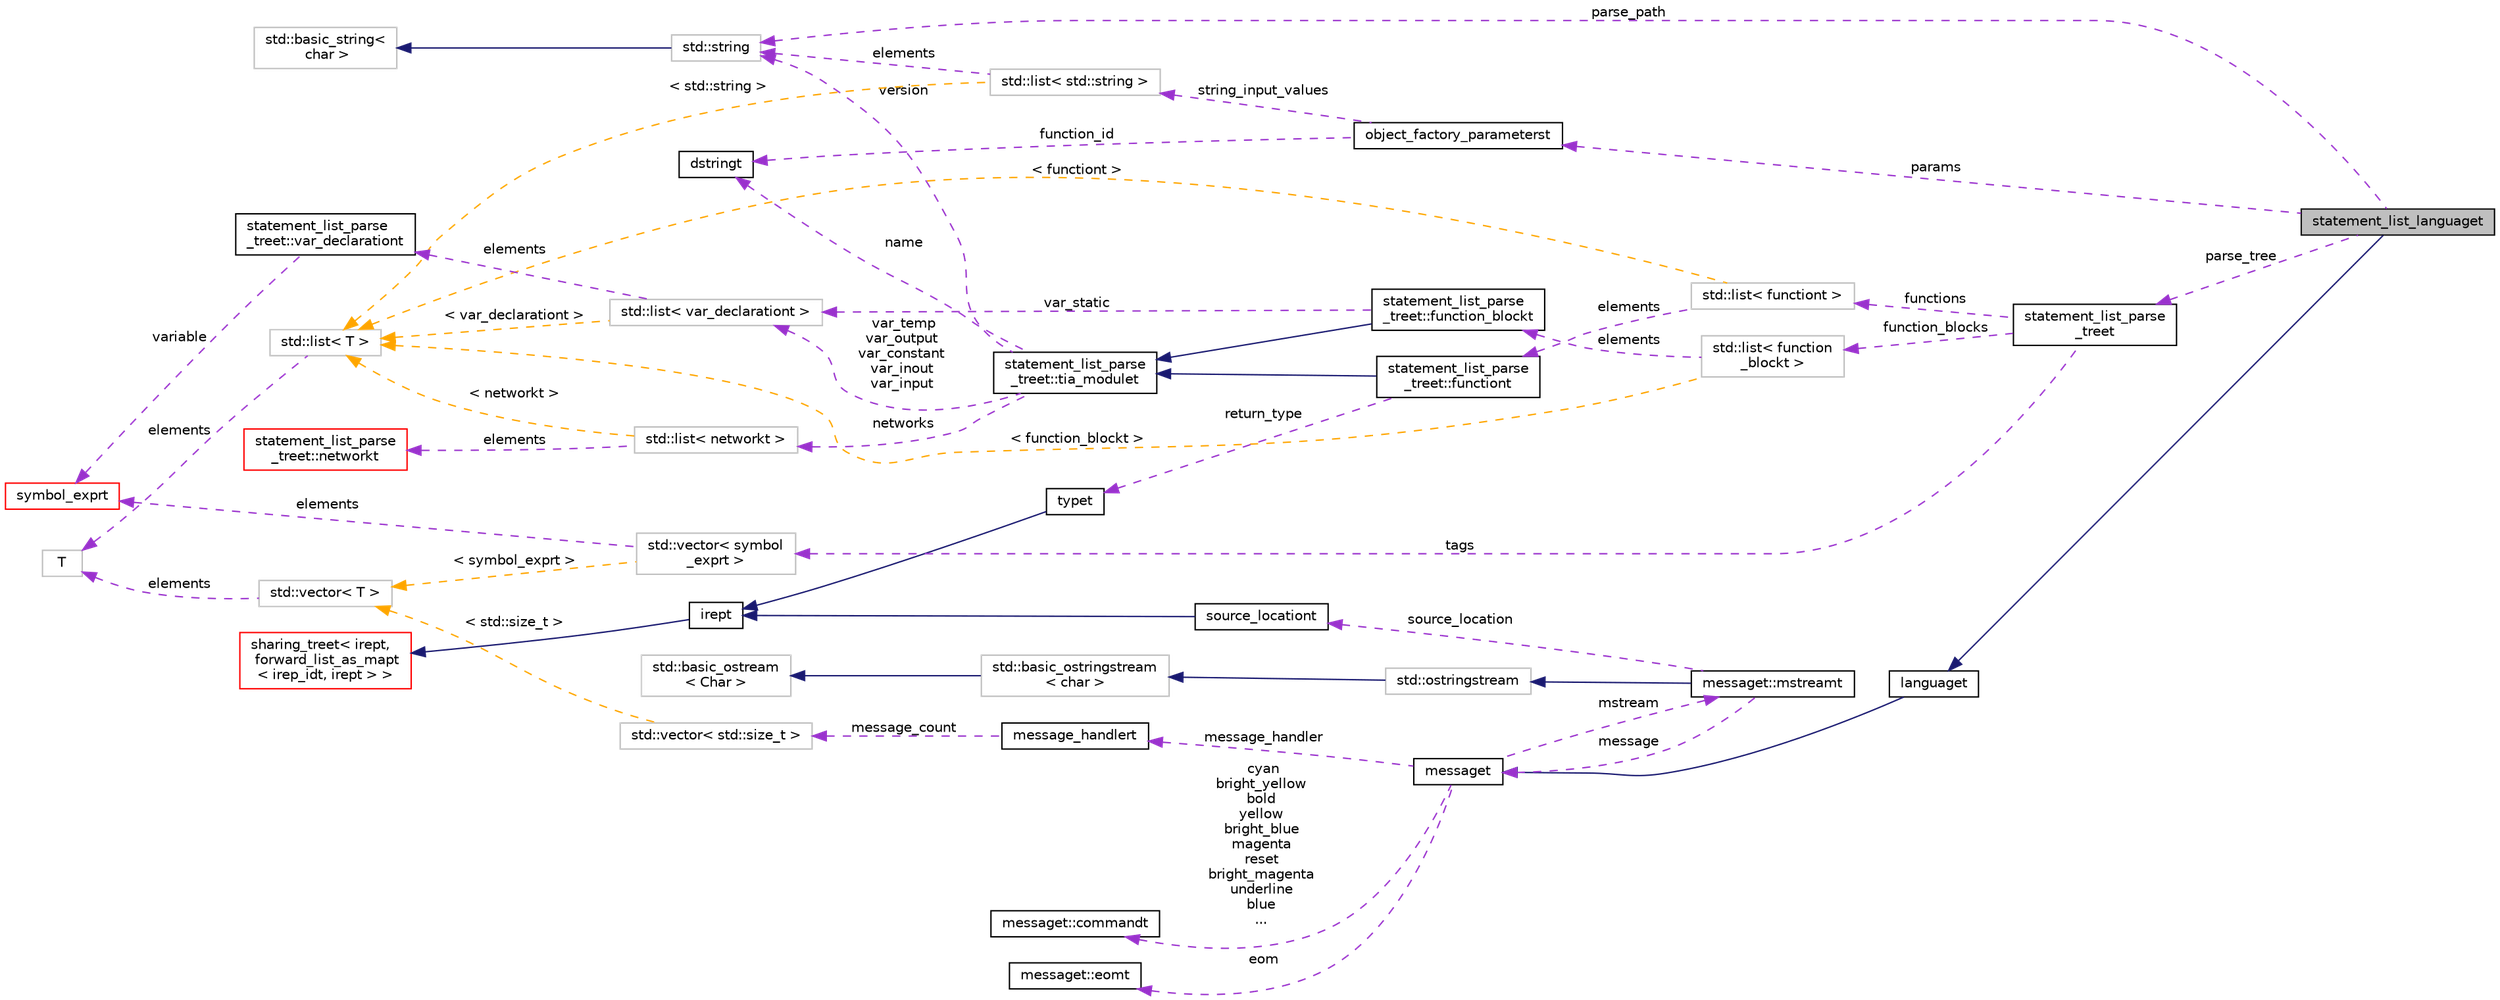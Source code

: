 digraph "statement_list_languaget"
{
 // LATEX_PDF_SIZE
  bgcolor="transparent";
  edge [fontname="Helvetica",fontsize="10",labelfontname="Helvetica",labelfontsize="10"];
  node [fontname="Helvetica",fontsize="10",shape=record];
  rankdir="LR";
  Node1 [label="statement_list_languaget",height=0.2,width=0.4,color="black", fillcolor="grey75", style="filled", fontcolor="black",tooltip="Implements the language interface for the Statement List language."];
  Node2 -> Node1 [dir="back",color="midnightblue",fontsize="10",style="solid",fontname="Helvetica"];
  Node2 [label="languaget",height=0.2,width=0.4,color="black",URL="$classlanguaget.html",tooltip=" "];
  Node3 -> Node2 [dir="back",color="midnightblue",fontsize="10",style="solid",fontname="Helvetica"];
  Node3 [label="messaget",height=0.2,width=0.4,color="black",URL="$classmessaget.html",tooltip="Class that provides messages with a built-in verbosity 'level'."];
  Node4 -> Node3 [dir="back",color="darkorchid3",fontsize="10",style="dashed",label=" message_handler" ,fontname="Helvetica"];
  Node4 [label="message_handlert",height=0.2,width=0.4,color="black",URL="$classmessage__handlert.html",tooltip=" "];
  Node5 -> Node4 [dir="back",color="darkorchid3",fontsize="10",style="dashed",label=" message_count" ,fontname="Helvetica"];
  Node5 [label="std::vector\< std::size_t \>",height=0.2,width=0.4,color="grey75",tooltip=" "];
  Node6 -> Node5 [dir="back",color="orange",fontsize="10",style="dashed",label=" \< std::size_t \>" ,fontname="Helvetica"];
  Node6 [label="std::vector\< T \>",height=0.2,width=0.4,color="grey75",tooltip="STL class."];
  Node7 -> Node6 [dir="back",color="darkorchid3",fontsize="10",style="dashed",label=" elements" ,fontname="Helvetica"];
  Node7 [label="T",height=0.2,width=0.4,color="grey75",tooltip=" "];
  Node8 -> Node3 [dir="back",color="darkorchid3",fontsize="10",style="dashed",label=" cyan\nbright_yellow\nbold\nyellow\nbright_blue\nmagenta\nreset\nbright_magenta\nunderline\nblue\n..." ,fontname="Helvetica"];
  Node8 [label="messaget::commandt",height=0.2,width=0.4,color="black",URL="$classmessaget_1_1commandt.html",tooltip=" "];
  Node9 -> Node3 [dir="back",color="darkorchid3",fontsize="10",style="dashed",label=" mstream" ,fontname="Helvetica"];
  Node9 [label="messaget::mstreamt",height=0.2,width=0.4,color="black",URL="$classmessaget_1_1mstreamt.html",tooltip=" "];
  Node10 -> Node9 [dir="back",color="midnightblue",fontsize="10",style="solid",fontname="Helvetica"];
  Node10 [label="std::ostringstream",height=0.2,width=0.4,color="grey75",tooltip="STL class."];
  Node11 -> Node10 [dir="back",color="midnightblue",fontsize="10",style="solid",fontname="Helvetica"];
  Node11 [label="std::basic_ostringstream\l\< char \>",height=0.2,width=0.4,color="grey75",tooltip="STL class."];
  Node12 -> Node11 [dir="back",color="midnightblue",fontsize="10",style="solid",fontname="Helvetica"];
  Node12 [label="std::basic_ostream\l\< Char \>",height=0.2,width=0.4,color="grey75",tooltip="STL class."];
  Node3 -> Node9 [dir="back",color="darkorchid3",fontsize="10",style="dashed",label=" message" ,fontname="Helvetica"];
  Node15 -> Node9 [dir="back",color="darkorchid3",fontsize="10",style="dashed",label=" source_location" ,fontname="Helvetica"];
  Node15 [label="source_locationt",height=0.2,width=0.4,color="black",URL="$classsource__locationt.html",tooltip=" "];
  Node16 -> Node15 [dir="back",color="midnightblue",fontsize="10",style="solid",fontname="Helvetica"];
  Node16 [label="irept",height=0.2,width=0.4,color="black",URL="$classirept.html",tooltip="There are a large number of kinds of tree structured or tree-like data in CPROVER."];
  Node17 -> Node16 [dir="back",color="midnightblue",fontsize="10",style="solid",fontname="Helvetica"];
  Node17 [label="sharing_treet\< irept,\l forward_list_as_mapt\l\< irep_idt, irept \> \>",height=0.2,width=0.4,color="red",URL="$classsharing__treet.html",tooltip=" "];
  Node23 -> Node3 [dir="back",color="darkorchid3",fontsize="10",style="dashed",label=" eom" ,fontname="Helvetica"];
  Node23 [label="messaget::eomt",height=0.2,width=0.4,color="black",URL="$classmessaget_1_1eomt.html",tooltip=" "];
  Node24 -> Node1 [dir="back",color="darkorchid3",fontsize="10",style="dashed",label=" params" ,fontname="Helvetica"];
  Node24 [label="object_factory_parameterst",height=0.2,width=0.4,color="black",URL="$structobject__factory__parameterst.html",tooltip=" "];
  Node21 -> Node24 [dir="back",color="darkorchid3",fontsize="10",style="dashed",label=" function_id" ,fontname="Helvetica"];
  Node21 [label="dstringt",height=0.2,width=0.4,color="black",URL="$classdstringt.html",tooltip="dstringt has one field, an unsigned integer no which is an index into a static table of strings."];
  Node25 -> Node24 [dir="back",color="darkorchid3",fontsize="10",style="dashed",label=" string_input_values" ,fontname="Helvetica"];
  Node25 [label="std::list\< std::string \>",height=0.2,width=0.4,color="grey75",tooltip=" "];
  Node26 -> Node25 [dir="back",color="darkorchid3",fontsize="10",style="dashed",label=" elements" ,fontname="Helvetica"];
  Node26 [label="std::string",height=0.2,width=0.4,color="grey75",tooltip="STL class."];
  Node27 -> Node26 [dir="back",color="midnightblue",fontsize="10",style="solid",fontname="Helvetica"];
  Node27 [label="std::basic_string\<\l char \>",height=0.2,width=0.4,color="grey75",tooltip="STL class."];
  Node28 -> Node25 [dir="back",color="orange",fontsize="10",style="dashed",label=" \< std::string \>" ,fontname="Helvetica"];
  Node28 [label="std::list\< T \>",height=0.2,width=0.4,color="grey75",tooltip="STL class."];
  Node7 -> Node28 [dir="back",color="darkorchid3",fontsize="10",style="dashed",label=" elements" ,fontname="Helvetica"];
  Node29 -> Node1 [dir="back",color="darkorchid3",fontsize="10",style="dashed",label=" parse_tree" ,fontname="Helvetica"];
  Node29 [label="statement_list_parse\l_treet",height=0.2,width=0.4,color="black",URL="$classstatement__list__parse__treet.html",tooltip="Intermediate representation of a parsed Statement List file before converting it into a goto program."];
  Node30 -> Node29 [dir="back",color="darkorchid3",fontsize="10",style="dashed",label=" functions" ,fontname="Helvetica"];
  Node30 [label="std::list\< functiont \>",height=0.2,width=0.4,color="grey75",tooltip=" "];
  Node31 -> Node30 [dir="back",color="darkorchid3",fontsize="10",style="dashed",label=" elements" ,fontname="Helvetica"];
  Node31 [label="statement_list_parse\l_treet::functiont",height=0.2,width=0.4,color="black",URL="$structstatement__list__parse__treet_1_1functiont.html",tooltip="Structure for a simple function in Statement List."];
  Node32 -> Node31 [dir="back",color="midnightblue",fontsize="10",style="solid",fontname="Helvetica"];
  Node32 [label="statement_list_parse\l_treet::tia_modulet",height=0.2,width=0.4,color="black",URL="$structstatement__list__parse__treet_1_1tia__modulet.html",tooltip="Base element of all modules in the Totally Integrated Automation (TIA) portal by Siemens."];
  Node21 -> Node32 [dir="back",color="darkorchid3",fontsize="10",style="dashed",label=" name" ,fontname="Helvetica"];
  Node26 -> Node32 [dir="back",color="darkorchid3",fontsize="10",style="dashed",label=" version" ,fontname="Helvetica"];
  Node33 -> Node32 [dir="back",color="darkorchid3",fontsize="10",style="dashed",label=" networks" ,fontname="Helvetica"];
  Node33 [label="std::list\< networkt \>",height=0.2,width=0.4,color="grey75",tooltip=" "];
  Node34 -> Node33 [dir="back",color="darkorchid3",fontsize="10",style="dashed",label=" elements" ,fontname="Helvetica"];
  Node34 [label="statement_list_parse\l_treet::networkt",height=0.2,width=0.4,color="red",URL="$structstatement__list__parse__treet_1_1networkt.html",tooltip="Representation of a network in Siemens TIA."];
  Node28 -> Node33 [dir="back",color="orange",fontsize="10",style="dashed",label=" \< networkt \>" ,fontname="Helvetica"];
  Node40 -> Node32 [dir="back",color="darkorchid3",fontsize="10",style="dashed",label=" var_temp\nvar_output\nvar_constant\nvar_inout\nvar_input" ,fontname="Helvetica"];
  Node40 [label="std::list\< var_declarationt \>",height=0.2,width=0.4,color="grey75",tooltip=" "];
  Node41 -> Node40 [dir="back",color="darkorchid3",fontsize="10",style="dashed",label=" elements" ,fontname="Helvetica"];
  Node41 [label="statement_list_parse\l_treet::var_declarationt",height=0.2,width=0.4,color="black",URL="$structstatement__list__parse__treet_1_1var__declarationt.html",tooltip="Struct for a single variable declaration in Statement List."];
  Node42 -> Node41 [dir="back",color="darkorchid3",fontsize="10",style="dashed",label=" variable" ,fontname="Helvetica"];
  Node42 [label="symbol_exprt",height=0.2,width=0.4,color="red",URL="$classsymbol__exprt.html",tooltip="Expression to hold a symbol (variable)"];
  Node28 -> Node40 [dir="back",color="orange",fontsize="10",style="dashed",label=" \< var_declarationt \>" ,fontname="Helvetica"];
  Node45 -> Node31 [dir="back",color="darkorchid3",fontsize="10",style="dashed",label=" return_type" ,fontname="Helvetica"];
  Node45 [label="typet",height=0.2,width=0.4,color="black",URL="$classtypet.html",tooltip="The type of an expression, extends irept."];
  Node16 -> Node45 [dir="back",color="midnightblue",fontsize="10",style="solid",fontname="Helvetica"];
  Node28 -> Node30 [dir="back",color="orange",fontsize="10",style="dashed",label=" \< functiont \>" ,fontname="Helvetica"];
  Node46 -> Node29 [dir="back",color="darkorchid3",fontsize="10",style="dashed",label=" function_blocks" ,fontname="Helvetica"];
  Node46 [label="std::list\< function\l_blockt \>",height=0.2,width=0.4,color="grey75",tooltip=" "];
  Node47 -> Node46 [dir="back",color="darkorchid3",fontsize="10",style="dashed",label=" elements" ,fontname="Helvetica"];
  Node47 [label="statement_list_parse\l_treet::function_blockt",height=0.2,width=0.4,color="black",URL="$structstatement__list__parse__treet_1_1function__blockt.html",tooltip="Structure for a simple function block in Statement List."];
  Node32 -> Node47 [dir="back",color="midnightblue",fontsize="10",style="solid",fontname="Helvetica"];
  Node40 -> Node47 [dir="back",color="darkorchid3",fontsize="10",style="dashed",label=" var_static" ,fontname="Helvetica"];
  Node28 -> Node46 [dir="back",color="orange",fontsize="10",style="dashed",label=" \< function_blockt \>" ,fontname="Helvetica"];
  Node48 -> Node29 [dir="back",color="darkorchid3",fontsize="10",style="dashed",label=" tags" ,fontname="Helvetica"];
  Node48 [label="std::vector\< symbol\l_exprt \>",height=0.2,width=0.4,color="grey75",tooltip=" "];
  Node42 -> Node48 [dir="back",color="darkorchid3",fontsize="10",style="dashed",label=" elements" ,fontname="Helvetica"];
  Node6 -> Node48 [dir="back",color="orange",fontsize="10",style="dashed",label=" \< symbol_exprt \>" ,fontname="Helvetica"];
  Node26 -> Node1 [dir="back",color="darkorchid3",fontsize="10",style="dashed",label=" parse_path" ,fontname="Helvetica"];
}
